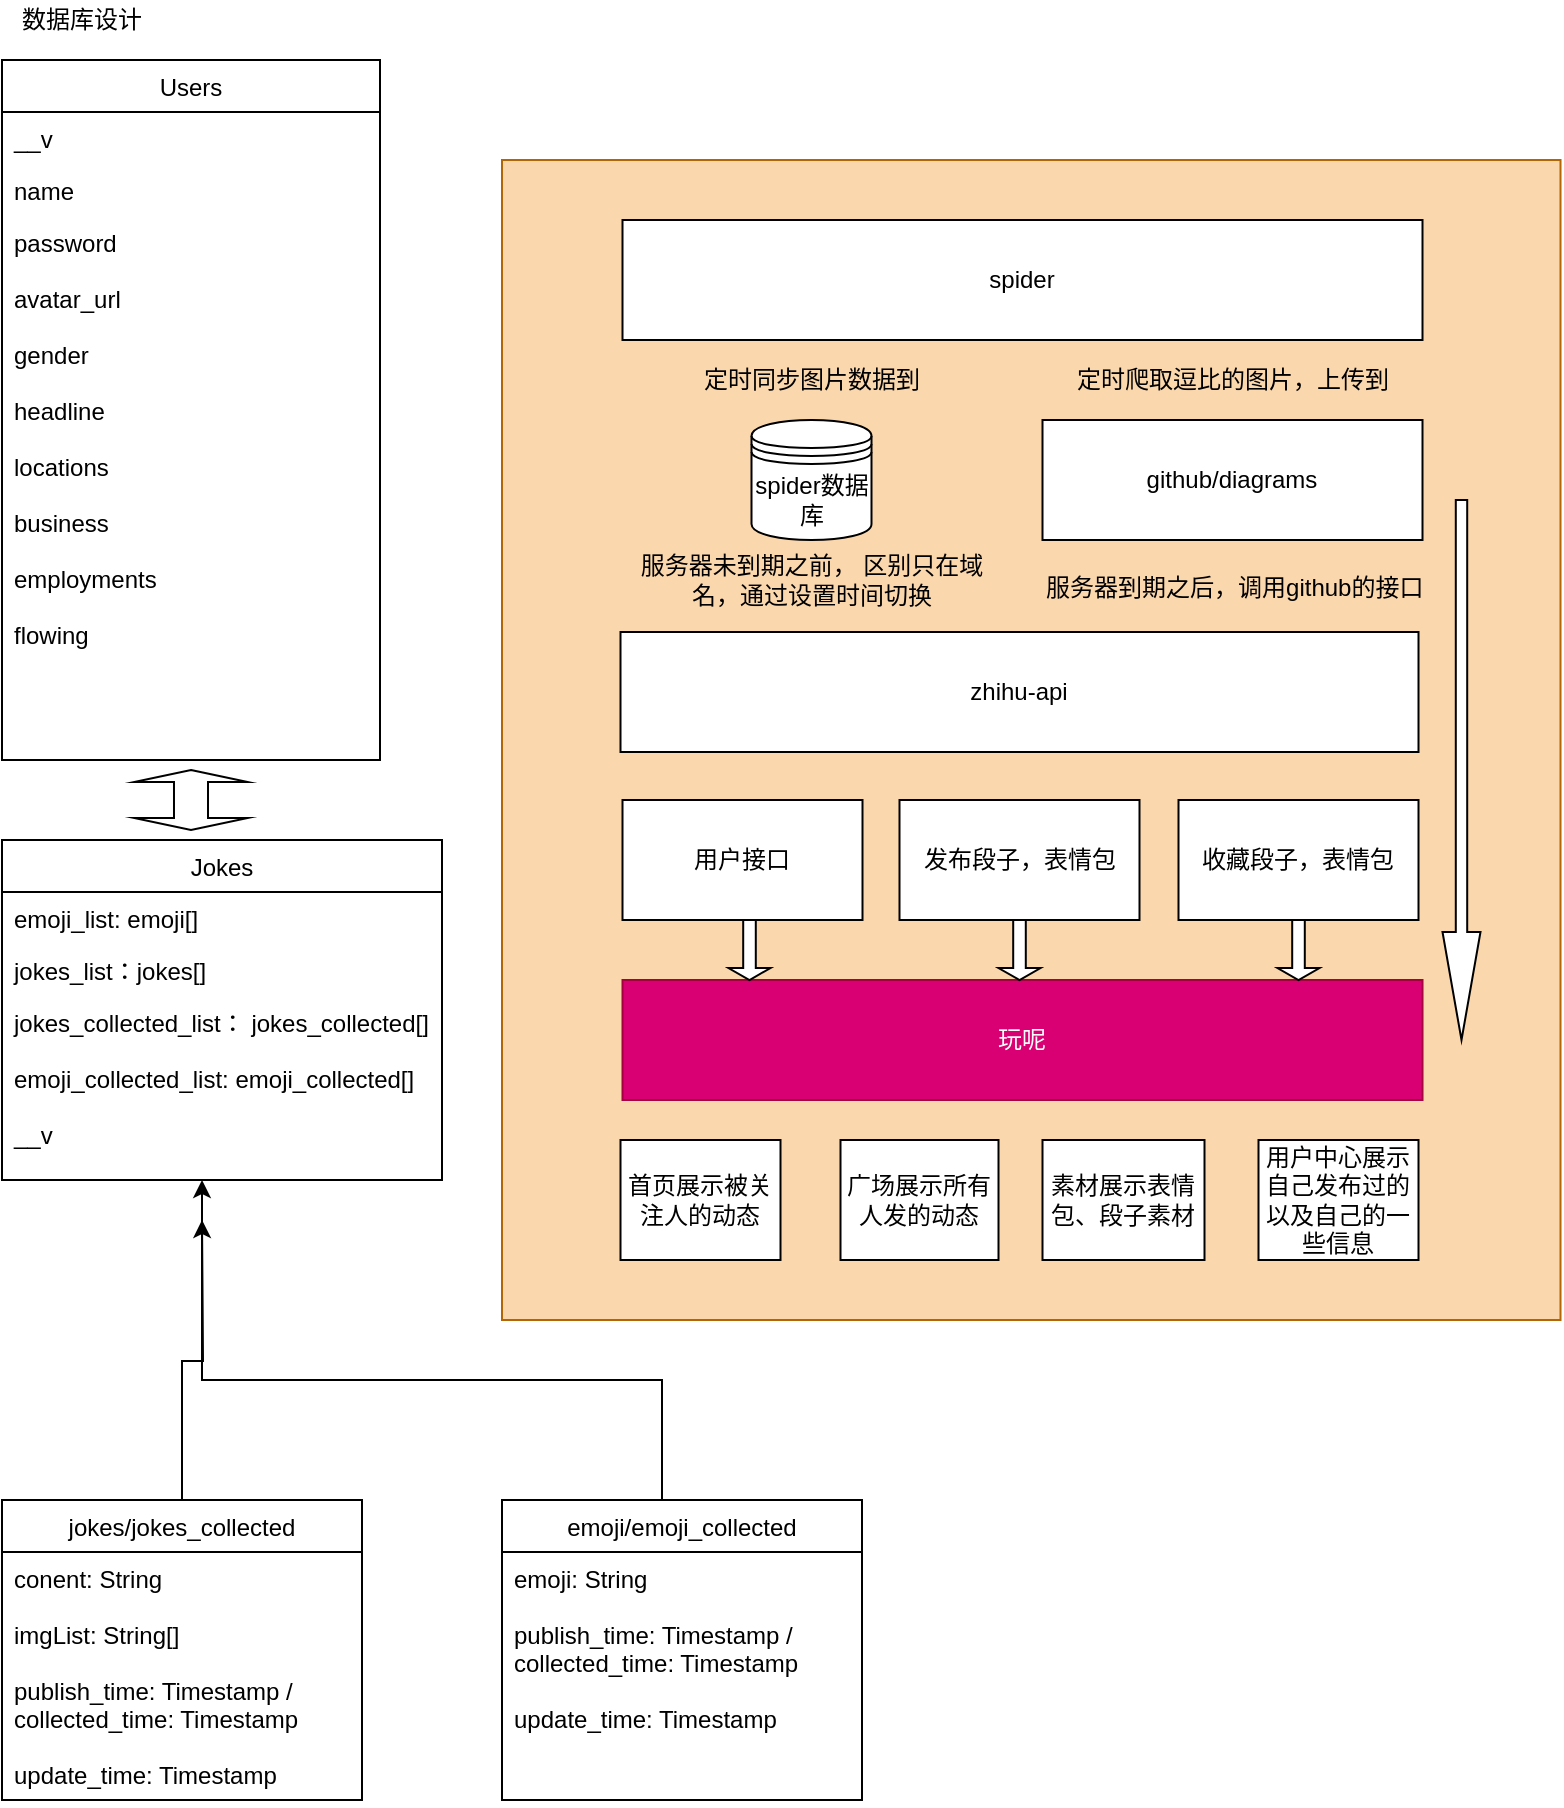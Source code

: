 <mxfile version="14.6.13" type="device"><diagram id="vX91PgY0Vcs1NB5ILVV_" name="第 1 页"><mxGraphModel dx="1113" dy="739" grid="1" gridSize="10" guides="1" tooltips="1" connect="1" arrows="1" fold="1" page="1" pageScale="1" pageWidth="827" pageHeight="1169" math="0" shadow="0"><root><mxCell id="0"/><mxCell id="1" parent="0"/><mxCell id="jclNdH-C2hw0BQLPv_QM-63" value="" style="rounded=0;whiteSpace=wrap;html=1;fillColor=#fad7ac;strokeColor=#b46504;" vertex="1" parent="1"><mxGeometry x="270" y="260" width="529.25" height="580" as="geometry"/></mxCell><mxCell id="jclNdH-C2hw0BQLPv_QM-1" value="数据库设计&lt;br&gt;" style="text;html=1;strokeColor=none;fillColor=none;align=center;verticalAlign=middle;whiteSpace=wrap;rounded=0;" vertex="1" parent="1"><mxGeometry x="20" y="180" width="80" height="20" as="geometry"/></mxCell><mxCell id="jclNdH-C2hw0BQLPv_QM-2" value="Users" style="swimlane;fontStyle=0;childLayout=stackLayout;horizontal=1;startSize=26;horizontalStack=0;resizeParent=1;resizeParentMax=0;resizeLast=0;collapsible=1;marginBottom=0;" vertex="1" parent="1"><mxGeometry x="20" y="210" width="189" height="350" as="geometry"/></mxCell><mxCell id="jclNdH-C2hw0BQLPv_QM-3" value="__v&#10;" style="text;strokeColor=none;fillColor=none;align=left;verticalAlign=top;spacingLeft=4;spacingRight=4;overflow=hidden;rotatable=0;points=[[0,0.5],[1,0.5]];portConstraint=eastwest;" vertex="1" parent="jclNdH-C2hw0BQLPv_QM-2"><mxGeometry y="26" width="189" height="26" as="geometry"/></mxCell><mxCell id="jclNdH-C2hw0BQLPv_QM-4" value="name" style="text;strokeColor=none;fillColor=none;align=left;verticalAlign=top;spacingLeft=4;spacingRight=4;overflow=hidden;rotatable=0;points=[[0,0.5],[1,0.5]];portConstraint=eastwest;" vertex="1" parent="jclNdH-C2hw0BQLPv_QM-2"><mxGeometry y="52" width="189" height="26" as="geometry"/></mxCell><mxCell id="jclNdH-C2hw0BQLPv_QM-5" value="password&#10;&#10;avatar_url&#10;&#10;gender&#10;&#10;headline&#10;&#10;locations&#10;&#10;business&#10;&#10;employments&#10;&#10;flowing" style="text;strokeColor=none;fillColor=none;align=left;verticalAlign=top;spacingLeft=4;spacingRight=4;overflow=hidden;rotatable=0;points=[[0,0.5],[1,0.5]];portConstraint=eastwest;" vertex="1" parent="jclNdH-C2hw0BQLPv_QM-2"><mxGeometry y="78" width="189" height="272" as="geometry"/></mxCell><mxCell id="jclNdH-C2hw0BQLPv_QM-31" value="服务器未到期之前， 区别只在域名，通过设置时间切换" style="text;html=1;strokeColor=none;fillColor=none;align=center;verticalAlign=middle;whiteSpace=wrap;rounded=0;" vertex="1" parent="1"><mxGeometry x="330.25" y="460" width="190" height="20" as="geometry"/></mxCell><mxCell id="jclNdH-C2hw0BQLPv_QM-36" value="zhihu-api" style="rounded=0;whiteSpace=wrap;html=1;" vertex="1" parent="1"><mxGeometry x="329.25" y="496" width="399" height="60" as="geometry"/></mxCell><mxCell id="jclNdH-C2hw0BQLPv_QM-37" value="用户接口" style="rounded=0;whiteSpace=wrap;html=1;" vertex="1" parent="1"><mxGeometry x="330.25" y="580" width="120" height="60" as="geometry"/></mxCell><mxCell id="jclNdH-C2hw0BQLPv_QM-41" value="发布段子，表情包" style="rounded=0;whiteSpace=wrap;html=1;" vertex="1" parent="1"><mxGeometry x="468.75" y="580" width="120" height="60" as="geometry"/></mxCell><mxCell id="jclNdH-C2hw0BQLPv_QM-42" value="收藏段子，表情包" style="rounded=0;whiteSpace=wrap;html=1;" vertex="1" parent="1"><mxGeometry x="608.25" y="580" width="120" height="60" as="geometry"/></mxCell><mxCell id="jclNdH-C2hw0BQLPv_QM-45" value="Jokes" style="swimlane;fontStyle=0;childLayout=stackLayout;horizontal=1;startSize=26;horizontalStack=0;resizeParent=1;resizeParentMax=0;resizeLast=0;collapsible=1;marginBottom=0;" vertex="1" parent="1"><mxGeometry x="20" y="600" width="220" height="170" as="geometry"/></mxCell><mxCell id="jclNdH-C2hw0BQLPv_QM-47" value="emoji_list: emoji[]" style="text;strokeColor=none;fillColor=none;align=left;verticalAlign=top;spacingLeft=4;spacingRight=4;overflow=hidden;rotatable=0;points=[[0,0.5],[1,0.5]];portConstraint=eastwest;" vertex="1" parent="jclNdH-C2hw0BQLPv_QM-45"><mxGeometry y="26" width="220" height="26" as="geometry"/></mxCell><mxCell id="jclNdH-C2hw0BQLPv_QM-46" value="jokes_list：jokes[]" style="text;strokeColor=none;fillColor=none;align=left;verticalAlign=top;spacingLeft=4;spacingRight=4;overflow=hidden;rotatable=0;points=[[0,0.5],[1,0.5]];portConstraint=eastwest;" vertex="1" parent="jclNdH-C2hw0BQLPv_QM-45"><mxGeometry y="52" width="220" height="26" as="geometry"/></mxCell><mxCell id="jclNdH-C2hw0BQLPv_QM-48" value="jokes_collected_list： jokes_collected[]&#10;&#10;emoji_collected_list: emoji_collected[]&#10;&#10;__v" style="text;strokeColor=none;fillColor=none;align=left;verticalAlign=top;spacingLeft=4;spacingRight=4;overflow=hidden;rotatable=0;points=[[0,0.5],[1,0.5]];portConstraint=eastwest;" vertex="1" parent="jclNdH-C2hw0BQLPv_QM-45"><mxGeometry y="78" width="220" height="92" as="geometry"/></mxCell><mxCell id="jclNdH-C2hw0BQLPv_QM-49" value="玩呢" style="rounded=0;whiteSpace=wrap;html=1;fillColor=#d80073;strokeColor=#A50040;fontColor=#ffffff;" vertex="1" parent="1"><mxGeometry x="330.25" y="670" width="400" height="60" as="geometry"/></mxCell><mxCell id="jclNdH-C2hw0BQLPv_QM-54" value="github/diagrams" style="rounded=0;whiteSpace=wrap;html=1;" vertex="1" parent="1"><mxGeometry x="540.25" y="390" width="190" height="60" as="geometry"/></mxCell><mxCell id="jclNdH-C2hw0BQLPv_QM-55" value="&lt;span style=&quot;font-family: &amp;#34;helvetica&amp;#34; ; text-align: center&quot;&gt;服务器到期之后，&lt;/span&gt;&lt;span style=&quot;text-align: center&quot;&gt;调用github的接口&lt;/span&gt;" style="text;whiteSpace=wrap;html=1;" vertex="1" parent="1"><mxGeometry x="540.25" y="460" width="200" height="40" as="geometry"/></mxCell><mxCell id="jclNdH-C2hw0BQLPv_QM-56" value="spider" style="rounded=0;whiteSpace=wrap;html=1;" vertex="1" parent="1"><mxGeometry x="330.25" y="290" width="400" height="60" as="geometry"/></mxCell><mxCell id="jclNdH-C2hw0BQLPv_QM-57" value="定时爬取逗比的图片，上传到" style="text;html=1;align=center;verticalAlign=middle;resizable=0;points=[];autosize=1;strokeColor=none;" vertex="1" parent="1"><mxGeometry x="550.25" y="360" width="170" height="20" as="geometry"/></mxCell><mxCell id="jclNdH-C2hw0BQLPv_QM-64" value="首页展示被关注人的动态" style="rounded=0;whiteSpace=wrap;html=1;" vertex="1" parent="1"><mxGeometry x="329.25" y="750" width="80" height="60" as="geometry"/></mxCell><mxCell id="jclNdH-C2hw0BQLPv_QM-65" value="广场展示所有人发的动态" style="rounded=0;whiteSpace=wrap;html=1;" vertex="1" parent="1"><mxGeometry x="439.25" y="750" width="79" height="60" as="geometry"/></mxCell><mxCell id="jclNdH-C2hw0BQLPv_QM-66" value="素材展示表情包、段子素材" style="rounded=0;whiteSpace=wrap;html=1;" vertex="1" parent="1"><mxGeometry x="540.25" y="750" width="81" height="60" as="geometry"/></mxCell><mxCell id="jclNdH-C2hw0BQLPv_QM-67" value="用户中心展示自己发布过的&lt;br&gt;以及自己的一些信息" style="rounded=0;whiteSpace=wrap;html=1;" vertex="1" parent="1"><mxGeometry x="648.25" y="750" width="80" height="60" as="geometry"/></mxCell><mxCell id="jclNdH-C2hw0BQLPv_QM-68" value="&lt;span style=&quot;font-family: &amp;#34;helvetica&amp;#34;&quot;&gt;定时同步图片数据到&lt;/span&gt;" style="text;html=1;strokeColor=none;fillColor=none;align=center;verticalAlign=middle;whiteSpace=wrap;rounded=0;" vertex="1" parent="1"><mxGeometry x="370.25" y="360" width="110" height="20" as="geometry"/></mxCell><mxCell id="jclNdH-C2hw0BQLPv_QM-69" value="&lt;span&gt;spider数据库&lt;/span&gt;" style="shape=datastore;whiteSpace=wrap;html=1;" vertex="1" parent="1"><mxGeometry x="394.75" y="390" width="60" height="60" as="geometry"/></mxCell><mxCell id="jclNdH-C2hw0BQLPv_QM-71" value="" style="shape=singleArrow;direction=south;whiteSpace=wrap;html=1;" vertex="1" parent="1"><mxGeometry x="518.25" y="640" width="21" height="30" as="geometry"/></mxCell><mxCell id="jclNdH-C2hw0BQLPv_QM-72" value="" style="shape=singleArrow;direction=south;whiteSpace=wrap;html=1;" vertex="1" parent="1"><mxGeometry x="383.25" y="640" width="21" height="30" as="geometry"/></mxCell><mxCell id="jclNdH-C2hw0BQLPv_QM-74" value="" style="shape=singleArrow;direction=south;whiteSpace=wrap;html=1;" vertex="1" parent="1"><mxGeometry x="657.75" y="640" width="21" height="30" as="geometry"/></mxCell><mxCell id="jclNdH-C2hw0BQLPv_QM-76" value="" style="shape=singleArrow;direction=south;whiteSpace=wrap;html=1;" vertex="1" parent="1"><mxGeometry x="740.25" y="430" width="19" height="270" as="geometry"/></mxCell><mxCell id="jclNdH-C2hw0BQLPv_QM-91" style="edgeStyle=orthogonalEdgeStyle;rounded=0;orthogonalLoop=1;jettySize=auto;html=1;exitX=0.5;exitY=0;exitDx=0;exitDy=0;" edge="1" parent="1" source="jclNdH-C2hw0BQLPv_QM-82"><mxGeometry relative="1" as="geometry"><mxPoint x="120" y="790.0" as="targetPoint"/></mxGeometry></mxCell><mxCell id="jclNdH-C2hw0BQLPv_QM-82" value="jokes/jokes_collected" style="swimlane;fontStyle=0;childLayout=stackLayout;horizontal=1;startSize=26;horizontalStack=0;resizeParent=1;resizeParentMax=0;resizeLast=0;collapsible=1;marginBottom=0;" vertex="1" parent="1"><mxGeometry x="20" y="930" width="180" height="150" as="geometry"/></mxCell><mxCell id="jclNdH-C2hw0BQLPv_QM-83" value="conent: String&#10;&#10;imgList: String[]&#10;&#10;publish_time: Timestamp /&#10;collected_time: Timestamp&#10;&#10;update_time: Timestamp" style="text;strokeColor=none;fillColor=none;align=left;verticalAlign=top;spacingLeft=4;spacingRight=4;overflow=hidden;rotatable=0;points=[[0,0.5],[1,0.5]];portConstraint=eastwest;" vertex="1" parent="jclNdH-C2hw0BQLPv_QM-82"><mxGeometry y="26" width="180" height="124" as="geometry"/></mxCell><mxCell id="jclNdH-C2hw0BQLPv_QM-90" value="" style="edgeStyle=orthogonalEdgeStyle;rounded=0;orthogonalLoop=1;jettySize=auto;html=1;" edge="1" parent="1" target="jclNdH-C2hw0BQLPv_QM-48"><mxGeometry relative="1" as="geometry"><mxPoint x="360.059" y="930.0" as="sourcePoint"/><mxPoint x="120" y="773" as="targetPoint"/><Array as="points"><mxPoint x="350" y="930"/><mxPoint x="350" y="870"/><mxPoint x="120" y="870"/></Array></mxGeometry></mxCell><mxCell id="jclNdH-C2hw0BQLPv_QM-88" value="emoji/emoji_collected" style="swimlane;fontStyle=0;childLayout=stackLayout;horizontal=1;startSize=26;horizontalStack=0;resizeParent=1;resizeParentMax=0;resizeLast=0;collapsible=1;marginBottom=0;" vertex="1" parent="1"><mxGeometry x="270" y="930" width="180" height="150" as="geometry"/></mxCell><mxCell id="jclNdH-C2hw0BQLPv_QM-89" value="emoji: String&#10;&#10;publish_time: Timestamp /&#10;collected_time: Timestamp&#10;&#10;update_time: Timestamp" style="text;strokeColor=none;fillColor=none;align=left;verticalAlign=top;spacingLeft=4;spacingRight=4;overflow=hidden;rotatable=0;points=[[0,0.5],[1,0.5]];portConstraint=eastwest;" vertex="1" parent="jclNdH-C2hw0BQLPv_QM-88"><mxGeometry y="26" width="180" height="124" as="geometry"/></mxCell><mxCell id="jclNdH-C2hw0BQLPv_QM-92" value="" style="shape=doubleArrow;direction=south;whiteSpace=wrap;html=1;" vertex="1" parent="1"><mxGeometry x="86.15" y="565" width="56.7" height="30" as="geometry"/></mxCell></root></mxGraphModel></diagram></mxfile>